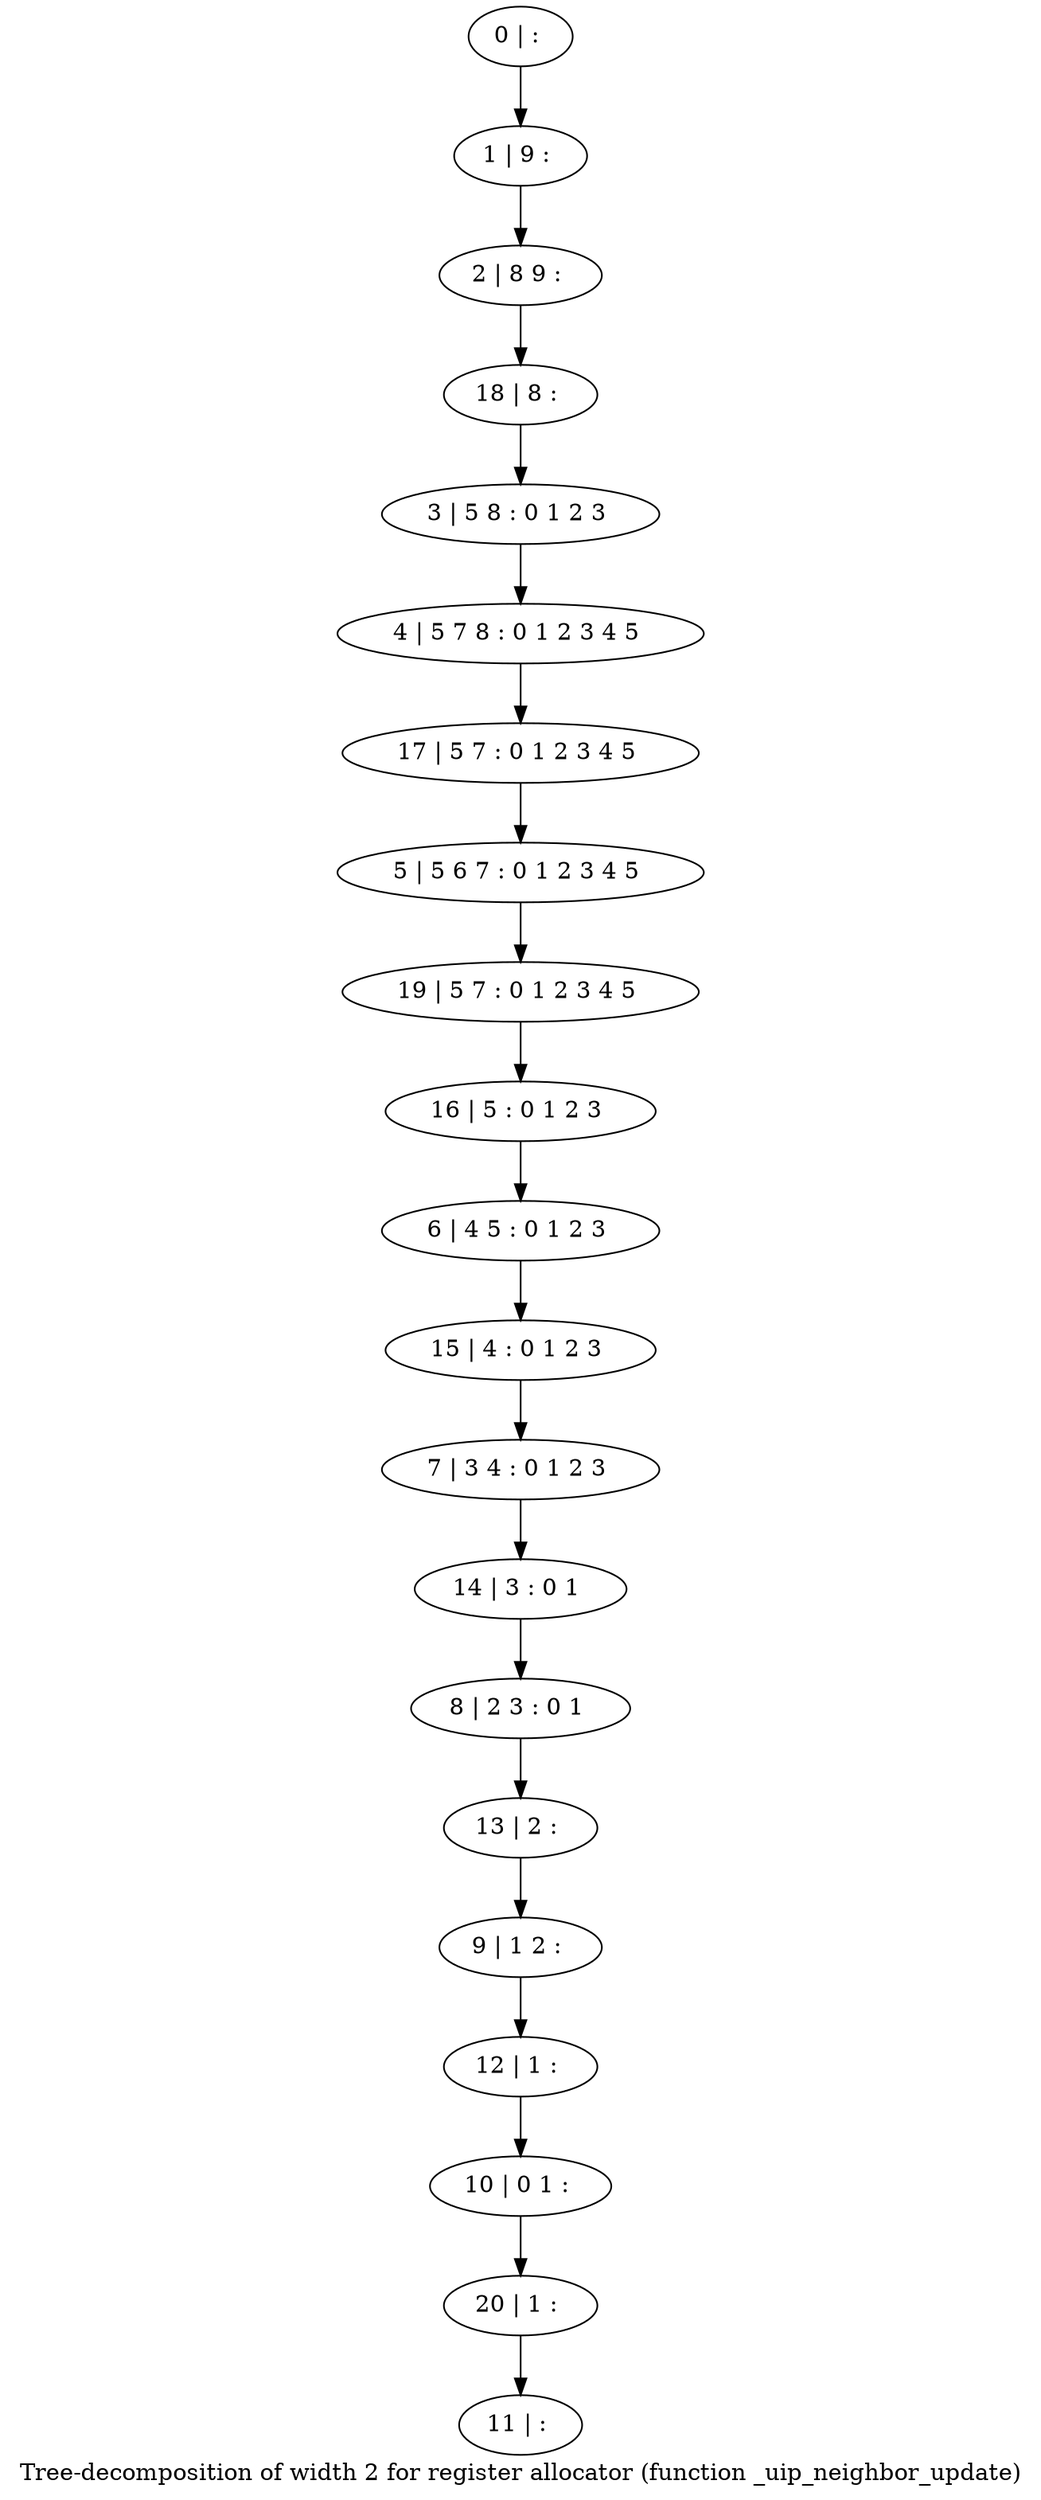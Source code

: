 digraph G {
graph [label="Tree-decomposition of width 2 for register allocator (function _uip_neighbor_update)"]
0[label="0 | : "];
1[label="1 | 9 : "];
2[label="2 | 8 9 : "];
3[label="3 | 5 8 : 0 1 2 3 "];
4[label="4 | 5 7 8 : 0 1 2 3 4 5 "];
5[label="5 | 5 6 7 : 0 1 2 3 4 5 "];
6[label="6 | 4 5 : 0 1 2 3 "];
7[label="7 | 3 4 : 0 1 2 3 "];
8[label="8 | 2 3 : 0 1 "];
9[label="9 | 1 2 : "];
10[label="10 | 0 1 : "];
11[label="11 | : "];
12[label="12 | 1 : "];
13[label="13 | 2 : "];
14[label="14 | 3 : 0 1 "];
15[label="15 | 4 : 0 1 2 3 "];
16[label="16 | 5 : 0 1 2 3 "];
17[label="17 | 5 7 : 0 1 2 3 4 5 "];
18[label="18 | 8 : "];
19[label="19 | 5 7 : 0 1 2 3 4 5 "];
20[label="20 | 1 : "];
0->1 ;
1->2 ;
3->4 ;
12->10 ;
9->12 ;
13->9 ;
8->13 ;
14->8 ;
7->14 ;
15->7 ;
6->15 ;
16->6 ;
17->5 ;
4->17 ;
18->3 ;
2->18 ;
19->16 ;
5->19 ;
20->11 ;
10->20 ;
}
